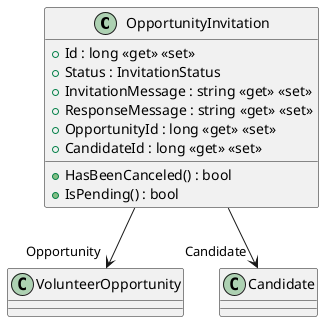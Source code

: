 @startuml
class OpportunityInvitation {
    + Id : long <<get>> <<set>>
    + Status : InvitationStatus
    + InvitationMessage : string <<get>> <<set>>
    + ResponseMessage : string <<get>> <<set>>
    + OpportunityId : long <<get>> <<set>>
    + CandidateId : long <<get>> <<set>>
    + HasBeenCanceled() : bool
    + IsPending() : bool
}
OpportunityInvitation --> "Opportunity" VolunteerOpportunity
OpportunityInvitation --> "Candidate" Candidate
@enduml
